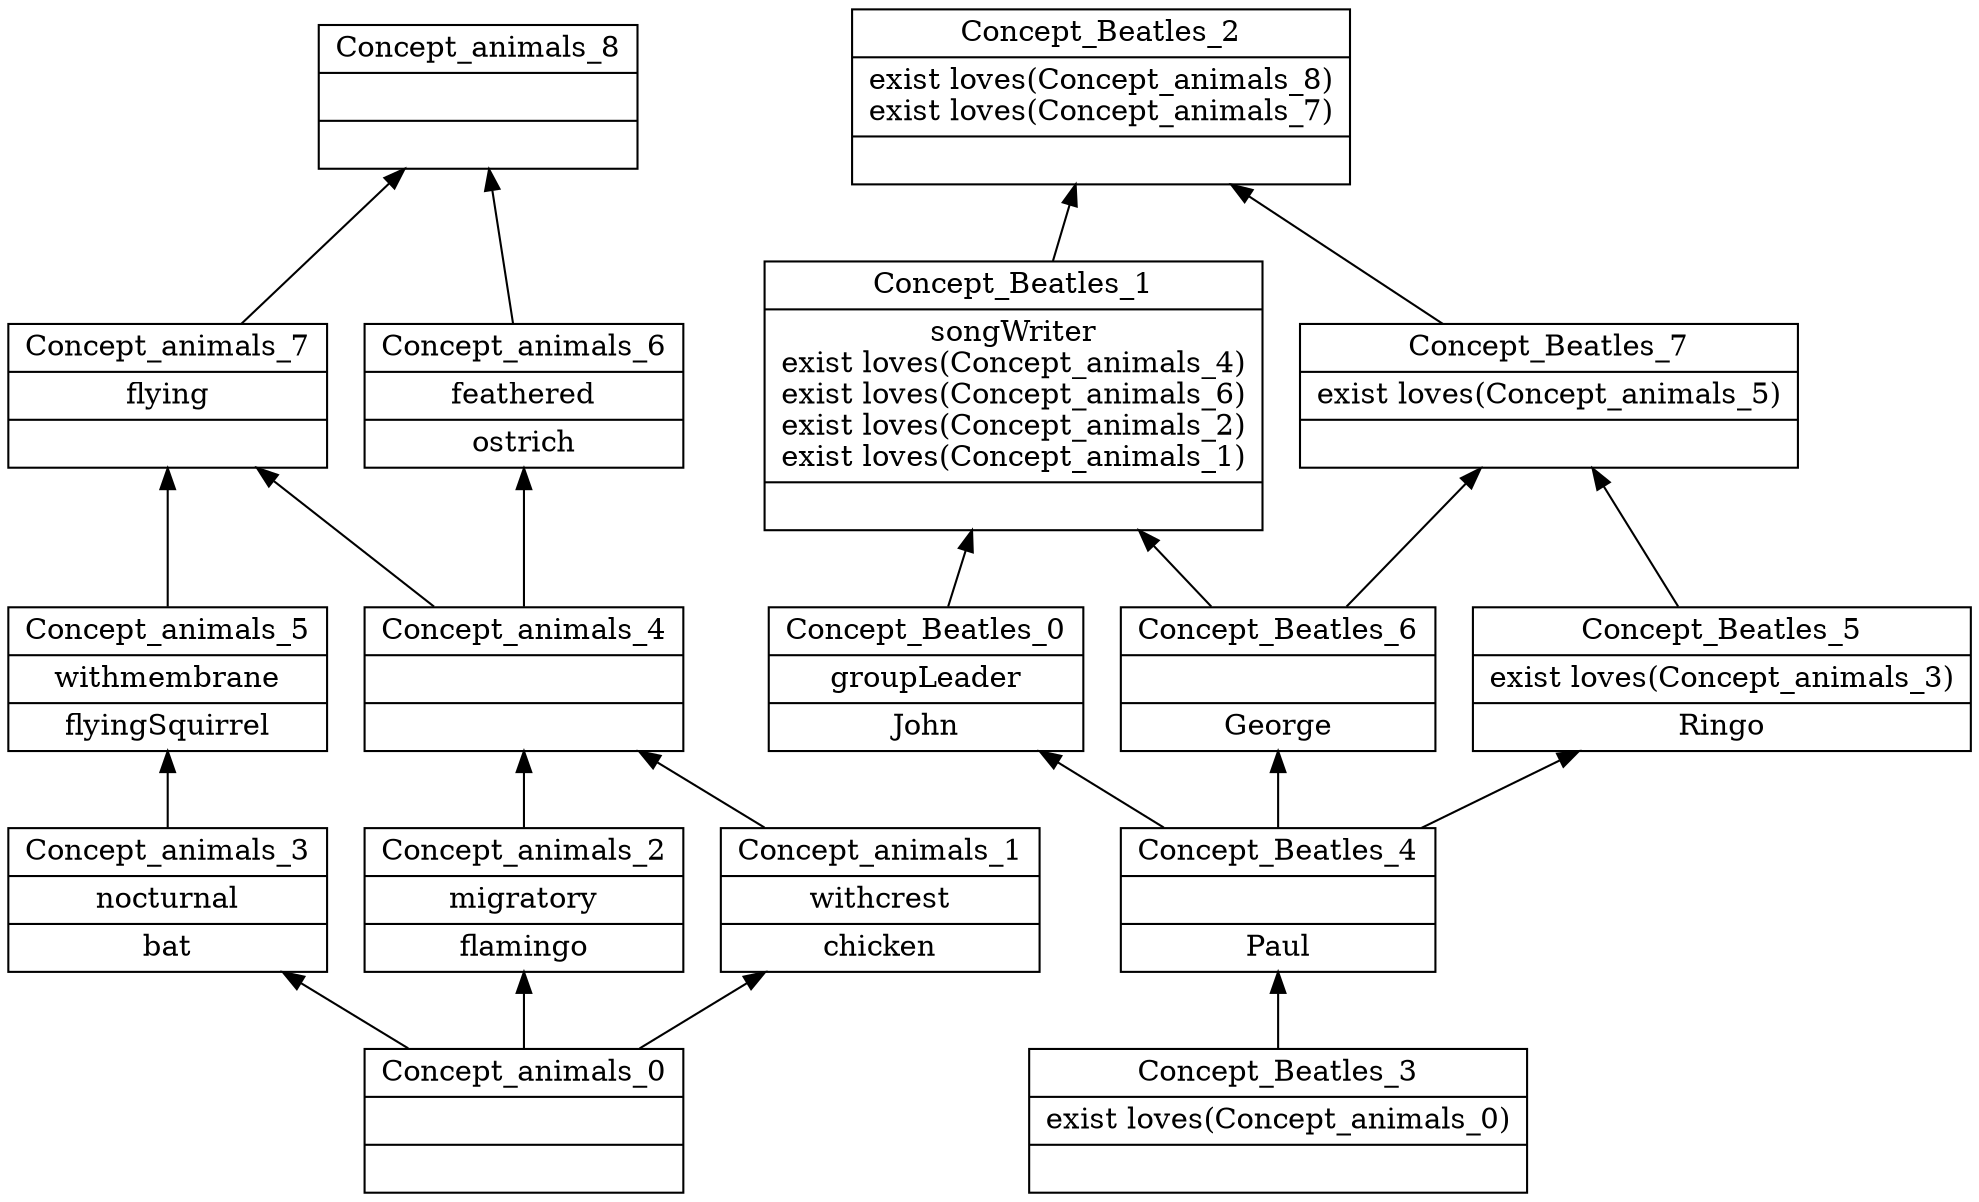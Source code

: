 digraph G { 
	rankdir=BT;
subgraph animals { 
label="animals";
1 [shape=record,label="{Concept_animals_8||}"];
2 [shape=record,label="{Concept_animals_7|flying\n|}"];
3 [shape=record,label="{Concept_animals_3|nocturnal\n|bat\n}"];
4 [shape=record,label="{Concept_animals_0||}"];
5 [shape=record,label="{Concept_animals_4||}"];
6 [shape=record,label="{Concept_animals_6|feathered\n|ostrich\n}"];
7 [shape=record,label="{Concept_animals_2|migratory\n|flamingo\n}"];
8 [shape=record,label="{Concept_animals_1|withcrest\n|chicken\n}"];
9 [shape=record,label="{Concept_animals_5|withmembrane\n|flyingSquirrel\n}"];
	2 -> 1
	6 -> 1
	9 -> 2
	5 -> 2
	4 -> 3
	7 -> 5
	8 -> 5
	5 -> 6
	4 -> 7
	4 -> 8
	3 -> 9
}
subgraph Beatles { 
label="Beatles";
10 [shape=record,label="{Concept_Beatles_2|exist loves(Concept_animals_8)\nexist loves(Concept_animals_7)\n|}"];
11 [shape=record,label="{Concept_Beatles_0|groupLeader\n|John\n}"];
12 [shape=record,label="{Concept_Beatles_1|songWriter\nexist loves(Concept_animals_4)\nexist loves(Concept_animals_6)\nexist loves(Concept_animals_2)\nexist loves(Concept_animals_1)\n|}"];
13 [shape=record,label="{Concept_Beatles_4||Paul\n}"];
14 [shape=record,label="{Concept_Beatles_5|exist loves(Concept_animals_3)\n|Ringo\n}"];
15 [shape=record,label="{Concept_Beatles_3|exist loves(Concept_animals_0)\n|}"];
16 [shape=record,label="{Concept_Beatles_6||George\n}"];
17 [shape=record,label="{Concept_Beatles_7|exist loves(Concept_animals_5)\n|}"];
	17 -> 10
	12 -> 10
	13 -> 11
	11 -> 12
	16 -> 12
	15 -> 13
	13 -> 14
	13 -> 16
	16 -> 17
	14 -> 17
}
}